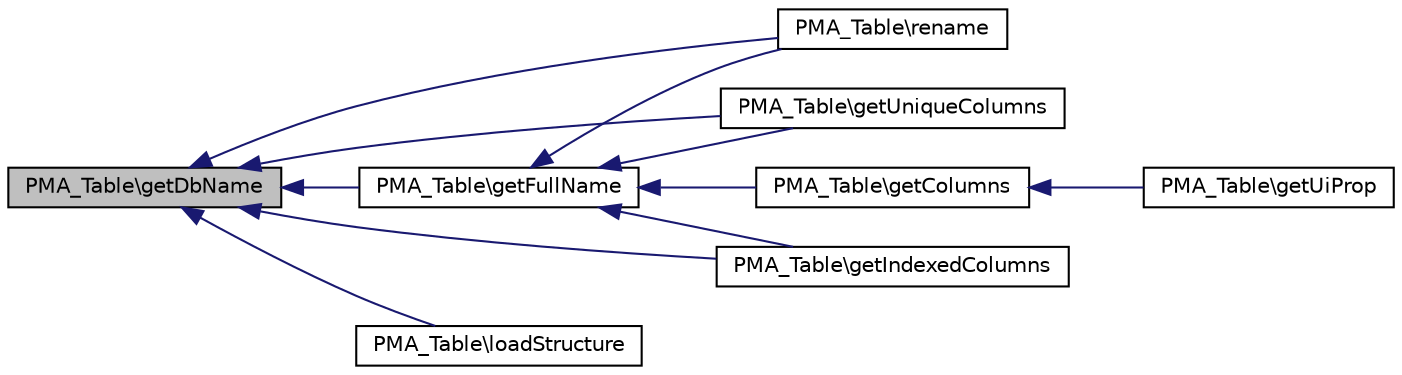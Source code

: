 digraph G
{
  edge [fontname="Helvetica",fontsize="10",labelfontname="Helvetica",labelfontsize="10"];
  node [fontname="Helvetica",fontsize="10",shape=record];
  rankdir="LR";
  Node1 [label="PMA_Table\\getDbName",height=0.2,width=0.4,color="black", fillcolor="grey75", style="filled" fontcolor="black"];
  Node1 -> Node2 [dir="back",color="midnightblue",fontsize="10",style="solid",fontname="Helvetica"];
  Node2 [label="PMA_Table\\getFullName",height=0.2,width=0.4,color="black", fillcolor="white", style="filled",URL="$classPMA__Table.html#a08202ea00af5937ebf135cf39f52c01e",tooltip="returns full name for table, including database name"];
  Node2 -> Node3 [dir="back",color="midnightblue",fontsize="10",style="solid",fontname="Helvetica"];
  Node3 [label="PMA_Table\\rename",height=0.2,width=0.4,color="black", fillcolor="white", style="filled",URL="$classPMA__Table.html#a3ca6ed1ed1646799aa43a7ae9612b739",tooltip="renames table"];
  Node2 -> Node4 [dir="back",color="midnightblue",fontsize="10",style="solid",fontname="Helvetica"];
  Node4 [label="PMA_Table\\getUniqueColumns",height=0.2,width=0.4,color="black", fillcolor="white", style="filled",URL="$classPMA__Table.html#a54a257e8712e3aa5a6dd8476b8f9b009",tooltip="Get all unique columns."];
  Node2 -> Node5 [dir="back",color="midnightblue",fontsize="10",style="solid",fontname="Helvetica"];
  Node5 [label="PMA_Table\\getIndexedColumns",height=0.2,width=0.4,color="black", fillcolor="white", style="filled",URL="$classPMA__Table.html#a85d5624724ae028bf1b7c56073005e7a",tooltip="Get all indexed columns."];
  Node2 -> Node6 [dir="back",color="midnightblue",fontsize="10",style="solid",fontname="Helvetica"];
  Node6 [label="PMA_Table\\getColumns",height=0.2,width=0.4,color="black", fillcolor="white", style="filled",URL="$classPMA__Table.html#aeb1f39a0bef2f0fa6fc6e8317b815203",tooltip="Get all columns."];
  Node6 -> Node7 [dir="back",color="midnightblue",fontsize="10",style="solid",fontname="Helvetica"];
  Node7 [label="PMA_Table\\getUiProp",height=0.2,width=0.4,color="black", fillcolor="white", style="filled",URL="$classPMA__Table.html#a15649aedf83cf885270fd35489e16a62",tooltip="Get a property from UI preferences."];
  Node1 -> Node8 [dir="back",color="midnightblue",fontsize="10",style="solid",fontname="Helvetica"];
  Node8 [label="PMA_Table\\loadStructure",height=0.2,width=0.4,color="black", fillcolor="white", style="filled",URL="$classPMA__Table.html#a581ddd70154138ed8fac43318180f682",tooltip="loads structure data (this function is work in progress? not yet used)"];
  Node1 -> Node3 [dir="back",color="midnightblue",fontsize="10",style="solid",fontname="Helvetica"];
  Node1 -> Node4 [dir="back",color="midnightblue",fontsize="10",style="solid",fontname="Helvetica"];
  Node1 -> Node5 [dir="back",color="midnightblue",fontsize="10",style="solid",fontname="Helvetica"];
}
